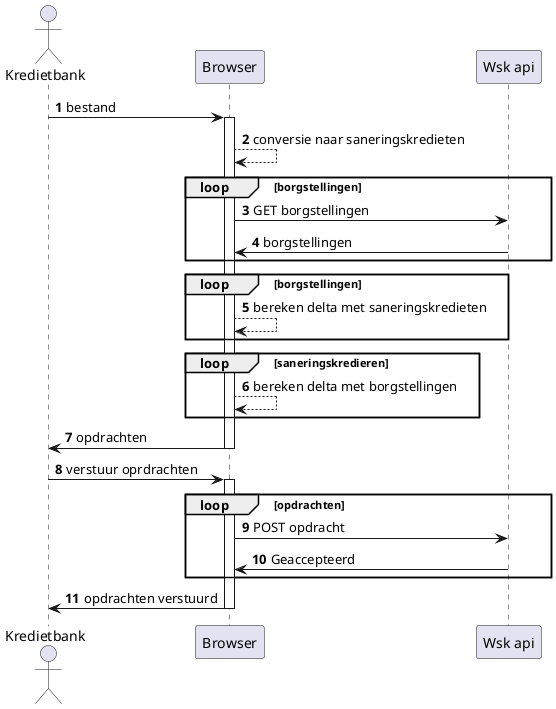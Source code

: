 @startuml
autonumber

actor Kredietbank as user
participant "Browser" as browser
participant "Wsk api" as api

user -> browser : bestand

activate browser

browser --> browser : conversie naar saneringskredieten

loop borgstellingen
    browser -> api : GET borgstellingen
    api -> browser : borgstellingen
end


loop borgstellingen
    browser --> browser : bereken delta met saneringskredieten
end

loop saneringskredieren
    browser --> browser : bereken delta met borgstellingen
end

browser -> user : opdrachten

deactivate browser

user -> browser : verstuur oprdrachten

activate browser

loop opdrachten
    browser -> api : POST opdracht
    api -> browser : Geaccepteerd
end

browser -> user : opdrachten verstuurd

deactivate browser

@enduml
